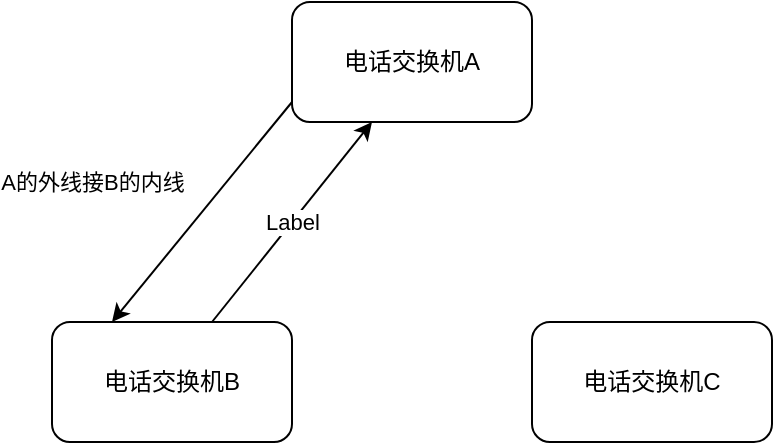 <mxfile version="14.6.1" type="github">
  <diagram id="cvxg9Lm-vUqtapsxcO72" name="第 1 页">
    <mxGraphModel dx="1422" dy="794" grid="1" gridSize="10" guides="1" tooltips="1" connect="1" arrows="1" fold="1" page="1" pageScale="1" pageWidth="827" pageHeight="1169" math="0" shadow="0">
      <root>
        <mxCell id="0" />
        <mxCell id="1" parent="0" />
        <mxCell id="KngwLaqn_i5Z9b0yXkX_-2" value="电话交换机B" style="rounded=1;whiteSpace=wrap;html=1;" vertex="1" parent="1">
          <mxGeometry x="210" y="350" width="120" height="60" as="geometry" />
        </mxCell>
        <mxCell id="KngwLaqn_i5Z9b0yXkX_-3" value="电话交换机A" style="rounded=1;whiteSpace=wrap;html=1;" vertex="1" parent="1">
          <mxGeometry x="330" y="190" width="120" height="60" as="geometry" />
        </mxCell>
        <mxCell id="KngwLaqn_i5Z9b0yXkX_-4" value="电话交换机C" style="rounded=1;whiteSpace=wrap;html=1;" vertex="1" parent="1">
          <mxGeometry x="450" y="350" width="120" height="60" as="geometry" />
        </mxCell>
        <mxCell id="KngwLaqn_i5Z9b0yXkX_-20" value="" style="endArrow=classic;html=1;entryX=0.25;entryY=0;entryDx=0;entryDy=0;" edge="1" parent="1" target="KngwLaqn_i5Z9b0yXkX_-2">
          <mxGeometry relative="1" as="geometry">
            <mxPoint x="330" y="240" as="sourcePoint" />
            <mxPoint x="190" y="350" as="targetPoint" />
          </mxGeometry>
        </mxCell>
        <mxCell id="KngwLaqn_i5Z9b0yXkX_-21" value="A的外线接B的内线" style="edgeLabel;resizable=0;html=1;align=center;verticalAlign=middle;rotation=0;" connectable="0" vertex="1" parent="KngwLaqn_i5Z9b0yXkX_-20">
          <mxGeometry relative="1" as="geometry">
            <mxPoint x="-55" y="-15" as="offset" />
          </mxGeometry>
        </mxCell>
        <mxCell id="KngwLaqn_i5Z9b0yXkX_-22" value="" style="endArrow=classic;html=1;" edge="1" parent="1">
          <mxGeometry relative="1" as="geometry">
            <mxPoint x="290" y="350" as="sourcePoint" />
            <mxPoint x="370" y="250" as="targetPoint" />
          </mxGeometry>
        </mxCell>
        <mxCell id="KngwLaqn_i5Z9b0yXkX_-23" value="Label" style="edgeLabel;resizable=0;html=1;align=center;verticalAlign=middle;" connectable="0" vertex="1" parent="KngwLaqn_i5Z9b0yXkX_-22">
          <mxGeometry relative="1" as="geometry" />
        </mxCell>
      </root>
    </mxGraphModel>
  </diagram>
</mxfile>
